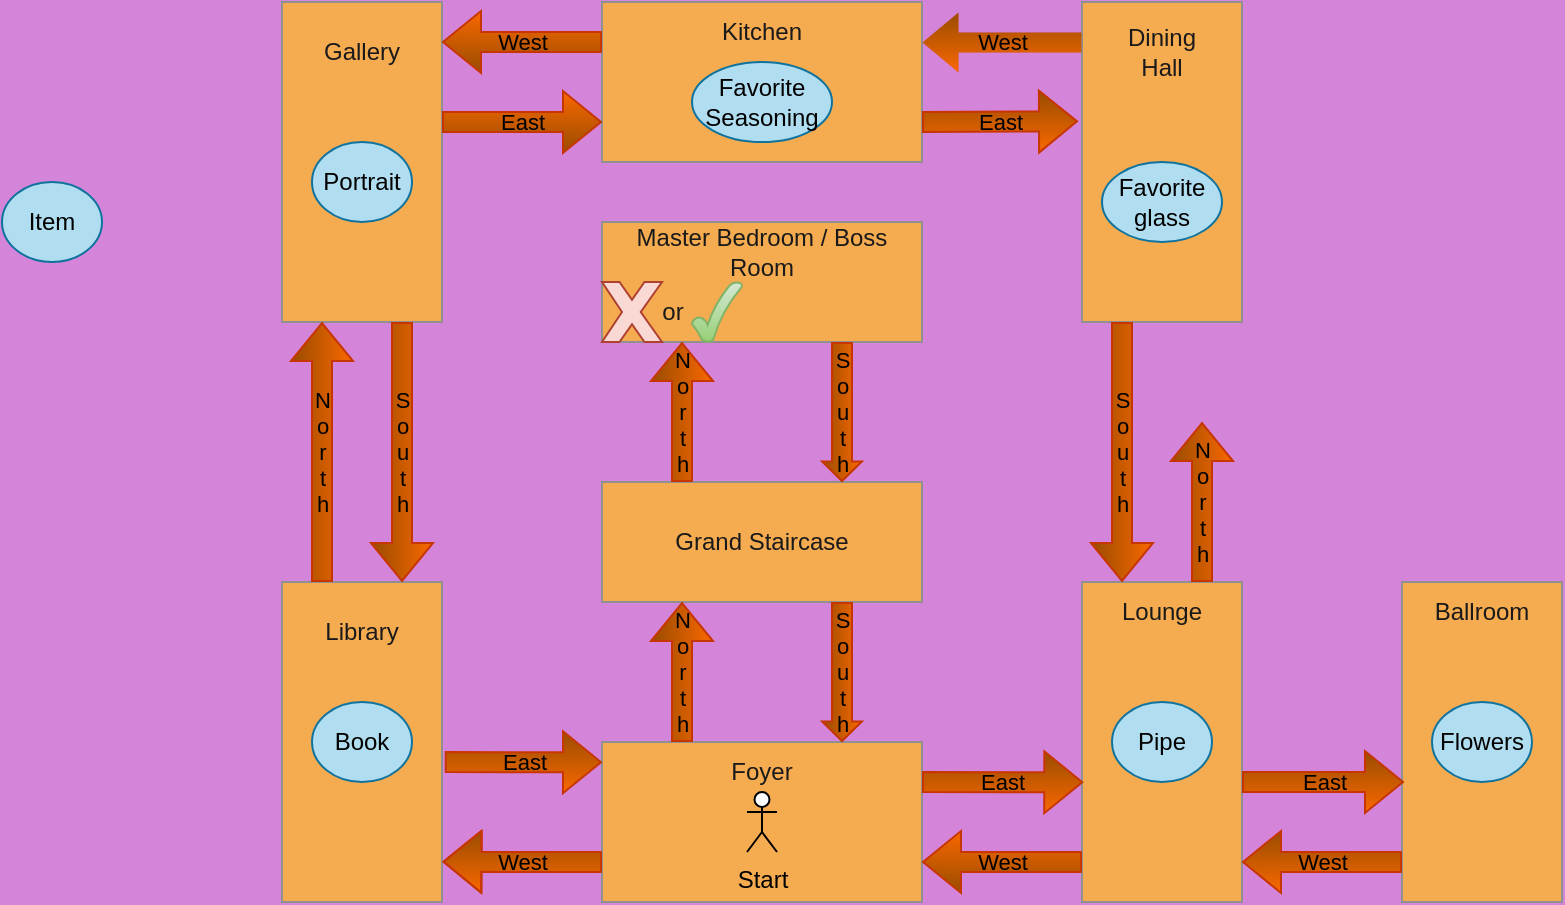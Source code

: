 <mxfile version="24.8.3">
  <diagram name="Page-1" id="j2JoLsDUlaS8TVAY6SCH">
    <mxGraphModel dx="934" dy="454" grid="1" gridSize="10" guides="1" tooltips="1" connect="1" arrows="1" fold="1" page="1" pageScale="1" pageWidth="850" pageHeight="1100" background="#D485D9" math="0" shadow="0">
      <root>
        <mxCell id="0" />
        <mxCell id="1" parent="0" />
        <mxCell id="WmfBzsvGKUfKijlTK8kG-2" value="" style="rounded=0;whiteSpace=wrap;html=1;labelBackgroundColor=none;fillColor=#F5AB50;strokeColor=#909090;fontColor=#1A1A1A;" parent="1" vertex="1">
          <mxGeometry x="320" y="640" width="160" height="80" as="geometry" />
        </mxCell>
        <mxCell id="WmfBzsvGKUfKijlTK8kG-3" value="Grand Staircase" style="rounded=0;whiteSpace=wrap;html=1;fillColor=#F5AB50;strokeColor=#909090;labelBackgroundColor=none;fontColor=#1A1A1A;" parent="1" vertex="1">
          <mxGeometry x="320" y="510" width="160" height="60" as="geometry" />
        </mxCell>
        <mxCell id="WmfBzsvGKUfKijlTK8kG-4" value="" style="rounded=0;whiteSpace=wrap;html=1;fillColor=#F5AB50;strokeColor=#909090;labelBackgroundColor=none;fontColor=#1A1A1A;" parent="1" vertex="1">
          <mxGeometry x="320" y="270" width="160" height="80" as="geometry" />
        </mxCell>
        <mxCell id="WmfBzsvGKUfKijlTK8kG-5" value="" style="rounded=0;whiteSpace=wrap;html=1;fillColor=#F5AB50;strokeColor=#909090;direction=south;labelBackgroundColor=none;fontColor=#1A1A1A;" parent="1" vertex="1">
          <mxGeometry x="560" y="560" width="80" height="160" as="geometry" />
        </mxCell>
        <mxCell id="WmfBzsvGKUfKijlTK8kG-7" value="" style="rounded=0;whiteSpace=wrap;html=1;fillColor=#F5AB50;strokeColor=#909090;direction=south;labelBackgroundColor=none;fontColor=#1A1A1A;" parent="1" vertex="1">
          <mxGeometry x="560" y="270" width="80" height="160" as="geometry" />
        </mxCell>
        <mxCell id="WmfBzsvGKUfKijlTK8kG-9" value="" style="rounded=0;whiteSpace=wrap;html=1;fillColor=#F5AB50;strokeColor=#909090;direction=south;labelBackgroundColor=none;fontColor=#1A1A1A;" parent="1" vertex="1">
          <mxGeometry x="160" y="560" width="80" height="160" as="geometry" />
        </mxCell>
        <mxCell id="WmfBzsvGKUfKijlTK8kG-10" value="" style="rounded=0;whiteSpace=wrap;html=1;fillColor=#F5AB50;strokeColor=#909090;direction=south;labelBackgroundColor=none;fontColor=#1A1A1A;" parent="1" vertex="1">
          <mxGeometry x="160" y="270" width="80" height="160" as="geometry" />
        </mxCell>
        <mxCell id="WmfBzsvGKUfKijlTK8kG-23" value="&lt;div&gt;N&lt;/div&gt;&lt;div&gt;o&lt;/div&gt;&lt;div&gt;r&lt;/div&gt;&lt;div&gt;t&lt;/div&gt;&lt;div&gt;h&lt;br&gt;&lt;/div&gt;" style="shape=flexArrow;endArrow=classic;html=1;rounded=0;exitX=0.25;exitY=0;exitDx=0;exitDy=0;strokeColor=#C73500;entryX=0.25;entryY=1;entryDx=0;entryDy=0;labelBackgroundColor=none;fontColor=default;fillColor=#fa6800;gradientColor=#994C00;gradientDirection=west;" parent="1" source="WmfBzsvGKUfKijlTK8kG-2" target="WmfBzsvGKUfKijlTK8kG-3" edge="1">
          <mxGeometry width="50" height="50" relative="1" as="geometry">
            <mxPoint x="360" y="630" as="sourcePoint" />
            <mxPoint x="339" y="560" as="targetPoint" />
          </mxGeometry>
        </mxCell>
        <mxCell id="WmfBzsvGKUfKijlTK8kG-25" value="&lt;div&gt;S&lt;br&gt;&lt;/div&gt;&lt;div&gt;o&lt;/div&gt;&lt;div&gt;u&lt;/div&gt;&lt;div&gt;t&lt;/div&gt;&lt;div&gt;h&lt;br&gt;&lt;/div&gt;" style="shape=flexArrow;endArrow=classic;html=1;rounded=0;entryX=0.75;entryY=0;entryDx=0;entryDy=0;endWidth=8.889;endSize=2.922;exitX=0.75;exitY=1;exitDx=0;exitDy=0;strokeColor=#C73500;labelBackgroundColor=none;fontColor=default;fillColor=#fa6800;gradientColor=#994C00;gradientDirection=west;" parent="1" source="WmfBzsvGKUfKijlTK8kG-3" target="WmfBzsvGKUfKijlTK8kG-2" edge="1">
          <mxGeometry width="50" height="50" relative="1" as="geometry">
            <mxPoint x="440" y="560" as="sourcePoint" />
            <mxPoint x="500" y="540" as="targetPoint" />
          </mxGeometry>
        </mxCell>
        <mxCell id="WmfBzsvGKUfKijlTK8kG-28" value="West" style="shape=flexArrow;endArrow=classic;html=1;rounded=0;exitX=0;exitY=0.75;exitDx=0;exitDy=0;strokeColor=#C73500;entryX=0.874;entryY=-0.003;entryDx=0;entryDy=0;entryPerimeter=0;labelBackgroundColor=none;fontColor=default;fillColor=#fa6800;gradientColor=#994C00;gradientDirection=north;" parent="1" source="WmfBzsvGKUfKijlTK8kG-2" target="WmfBzsvGKUfKijlTK8kG-9" edge="1">
          <mxGeometry width="50" height="50" relative="1" as="geometry">
            <mxPoint x="370" y="650" as="sourcePoint" />
            <mxPoint x="370" y="570" as="targetPoint" />
            <Array as="points">
              <mxPoint x="300" y="700" />
              <mxPoint x="280" y="700" />
            </Array>
          </mxGeometry>
        </mxCell>
        <mxCell id="WmfBzsvGKUfKijlTK8kG-29" value="East" style="shape=flexArrow;endArrow=classic;html=1;rounded=0;exitX=0.624;exitY=-0.017;exitDx=0;exitDy=0;strokeColor=#C73500;entryX=0;entryY=0.25;entryDx=0;entryDy=0;exitPerimeter=0;labelBackgroundColor=none;fontColor=default;fillColor=#fa6800;gradientColor=#994C00;gradientDirection=north;" parent="1" edge="1">
          <mxGeometry width="50" height="50" relative="1" as="geometry">
            <mxPoint x="241.36" y="650" as="sourcePoint" />
            <mxPoint x="320" y="650.16" as="targetPoint" />
          </mxGeometry>
        </mxCell>
        <mxCell id="WmfBzsvGKUfKijlTK8kG-31" value="&lt;div&gt;N&lt;/div&gt;&lt;div&gt;o&lt;/div&gt;&lt;div&gt;r&lt;/div&gt;&lt;div&gt;t&lt;/div&gt;&lt;div&gt;h&lt;br&gt;&lt;/div&gt;" style="shape=flexArrow;endArrow=classic;html=1;rounded=0;exitX=0;exitY=0.75;exitDx=0;exitDy=0;strokeColor=#C73500;entryX=1;entryY=0.75;entryDx=0;entryDy=0;labelBackgroundColor=none;fontColor=default;fillColor=#fa6800;gradientColor=#994C00;gradientDirection=west;" parent="1" source="WmfBzsvGKUfKijlTK8kG-9" target="WmfBzsvGKUfKijlTK8kG-10" edge="1">
          <mxGeometry width="50" height="50" relative="1" as="geometry">
            <mxPoint x="251.36" y="660" as="sourcePoint" />
            <mxPoint x="330" y="660.16" as="targetPoint" />
          </mxGeometry>
        </mxCell>
        <mxCell id="WmfBzsvGKUfKijlTK8kG-32" value="&lt;div&gt;S&lt;/div&gt;&lt;div&gt;o&lt;/div&gt;&lt;div&gt;u&lt;/div&gt;&lt;div&gt;t&lt;/div&gt;&lt;div&gt;h&lt;br&gt;&lt;/div&gt;" style="shape=flexArrow;endArrow=classic;html=1;rounded=0;exitX=1;exitY=0.25;exitDx=0;exitDy=0;strokeColor=#C73500;entryX=0;entryY=0.25;entryDx=0;entryDy=0;labelBackgroundColor=none;fontColor=default;fillColor=#fa6800;gradientColor=#994C00;gradientDirection=west;" parent="1" source="WmfBzsvGKUfKijlTK8kG-10" target="WmfBzsvGKUfKijlTK8kG-9" edge="1">
          <mxGeometry width="50" height="50" relative="1" as="geometry">
            <mxPoint x="261.36" y="670" as="sourcePoint" />
            <mxPoint x="340" y="670.16" as="targetPoint" />
          </mxGeometry>
        </mxCell>
        <mxCell id="WmfBzsvGKUfKijlTK8kG-33" value="East" style="shape=flexArrow;endArrow=classic;html=1;rounded=0;strokeColor=#C73500;entryX=0;entryY=0.75;entryDx=0;entryDy=0;labelBackgroundColor=none;fontColor=default;fillColor=#fa6800;gradientColor=#994C00;" parent="1" target="WmfBzsvGKUfKijlTK8kG-4" edge="1">
          <mxGeometry width="50" height="50" relative="1" as="geometry">
            <mxPoint x="240" y="330" as="sourcePoint" />
            <mxPoint x="350" y="680.16" as="targetPoint" />
          </mxGeometry>
        </mxCell>
        <mxCell id="WmfBzsvGKUfKijlTK8kG-34" value="West" style="shape=flexArrow;endArrow=classic;html=1;rounded=0;exitX=0;exitY=0.25;exitDx=0;exitDy=0;strokeColor=#C73500;labelBackgroundColor=none;fontColor=default;fillColor=#fa6800;gradientColor=#994C00;entryX=0.125;entryY=0;entryDx=0;entryDy=0;entryPerimeter=0;" parent="1" source="WmfBzsvGKUfKijlTK8kG-4" edge="1" target="WmfBzsvGKUfKijlTK8kG-10">
          <mxGeometry width="50" height="50" relative="1" as="geometry">
            <mxPoint x="252" y="390" as="sourcePoint" />
            <mxPoint x="260" y="290" as="targetPoint" />
          </mxGeometry>
        </mxCell>
        <mxCell id="WmfBzsvGKUfKijlTK8kG-35" value="West" style="shape=flexArrow;endArrow=classic;html=1;rounded=0;strokeColor=#C73500;labelBackgroundColor=none;fontColor=default;strokeWidth=0;flowAnimation=0;shadow=0;entryX=1;entryY=0.25;entryDx=0;entryDy=0;exitX=0.125;exitY=1.007;exitDx=0;exitDy=0;exitPerimeter=0;fillColor=#fa6800;gradientColor=#994C00;gradientDirection=north;" parent="1" source="WmfBzsvGKUfKijlTK8kG-7" target="WmfBzsvGKUfKijlTK8kG-4" edge="1">
          <mxGeometry width="50" height="50" relative="1" as="geometry">
            <mxPoint x="510" y="340" as="sourcePoint" />
            <mxPoint x="510" y="340" as="targetPoint" />
          </mxGeometry>
        </mxCell>
        <mxCell id="WmfBzsvGKUfKijlTK8kG-47" value="" style="edgeLabel;html=1;align=center;verticalAlign=middle;resizable=0;points=[];strokeColor=#909090;fontColor=#1A1A1A;fillColor=#F5AB50;labelBackgroundColor=none;" parent="WmfBzsvGKUfKijlTK8kG-35" vertex="1" connectable="0">
          <mxGeometry x="-0.267" relative="1" as="geometry">
            <mxPoint as="offset" />
          </mxGeometry>
        </mxCell>
        <mxCell id="WmfBzsvGKUfKijlTK8kG-48" value="" style="edgeLabel;html=1;align=center;verticalAlign=middle;resizable=0;points=[];strokeColor=#909090;fontColor=#1A1A1A;fillColor=#F5AB50;labelBackgroundColor=none;" parent="WmfBzsvGKUfKijlTK8kG-35" vertex="1" connectable="0">
          <mxGeometry x="0.572" y="-4" relative="1" as="geometry">
            <mxPoint as="offset" />
          </mxGeometry>
        </mxCell>
        <mxCell id="WmfBzsvGKUfKijlTK8kG-36" value="East" style="shape=flexArrow;endArrow=classic;html=1;rounded=0;strokeColor=#C73500;entryX=0.373;entryY=1.025;entryDx=0;entryDy=0;exitX=1;exitY=0.75;exitDx=0;exitDy=0;entryPerimeter=0;labelBackgroundColor=none;fontColor=default;fillColor=#fa6800;gradientColor=#994C00;gradientDirection=north;" parent="1" source="WmfBzsvGKUfKijlTK8kG-4" target="WmfBzsvGKUfKijlTK8kG-7" edge="1">
          <mxGeometry width="50" height="50" relative="1" as="geometry">
            <mxPoint x="260" y="400" as="sourcePoint" />
            <mxPoint x="340" y="400" as="targetPoint" />
          </mxGeometry>
        </mxCell>
        <mxCell id="WmfBzsvGKUfKijlTK8kG-49" value="" style="edgeLabel;html=1;align=center;verticalAlign=middle;resizable=0;points=[];strokeColor=#909090;fontColor=#1A1A1A;fillColor=#F5AB50;labelBackgroundColor=none;" parent="WmfBzsvGKUfKijlTK8kG-36" vertex="1" connectable="0">
          <mxGeometry x="-0.538" y="-1" relative="1" as="geometry">
            <mxPoint as="offset" />
          </mxGeometry>
        </mxCell>
        <mxCell id="WmfBzsvGKUfKijlTK8kG-37" value="East" style="shape=flexArrow;endArrow=classic;html=1;rounded=0;exitX=1;exitY=0.25;exitDx=0;exitDy=0;strokeColor=#C73500;entryX=0.626;entryY=0.992;entryDx=0;entryDy=0;entryPerimeter=0;labelBackgroundColor=none;fontColor=default;fillColor=#fa6800;gradientColor=#994C00;gradientDirection=north;" parent="1" source="WmfBzsvGKUfKijlTK8kG-2" target="WmfBzsvGKUfKijlTK8kG-5" edge="1">
          <mxGeometry width="50" height="50" relative="1" as="geometry">
            <mxPoint x="251.36" y="660" as="sourcePoint" />
            <mxPoint x="330" y="660.16" as="targetPoint" />
          </mxGeometry>
        </mxCell>
        <mxCell id="WmfBzsvGKUfKijlTK8kG-38" value="West" style="shape=flexArrow;endArrow=classic;html=1;rounded=0;strokeColor=#C73500;entryX=1;entryY=0.75;entryDx=0;entryDy=0;labelBackgroundColor=none;fontColor=default;fillColor=#fa6800;gradientColor=#994C00;" parent="1" target="WmfBzsvGKUfKijlTK8kG-2" edge="1">
          <mxGeometry width="50" height="50" relative="1" as="geometry">
            <mxPoint x="560" y="700" as="sourcePoint" />
            <mxPoint x="340" y="670.16" as="targetPoint" />
          </mxGeometry>
        </mxCell>
        <mxCell id="WmfBzsvGKUfKijlTK8kG-40" value="&lt;div&gt;S&lt;/div&gt;&lt;div&gt;o&lt;/div&gt;&lt;div&gt;u&lt;/div&gt;&lt;div&gt;t&lt;/div&gt;&lt;div&gt;h&lt;br&gt;&lt;/div&gt;" style="shape=flexArrow;endArrow=classic;html=1;rounded=0;exitX=1;exitY=0.75;exitDx=0;exitDy=0;strokeColor=#C73500;entryX=0;entryY=0.75;entryDx=0;entryDy=0;labelBackgroundColor=none;fontColor=default;fillColor=#fa6800;gradientColor=#994C00;gradientDirection=west;" parent="1" source="WmfBzsvGKUfKijlTK8kG-7" target="WmfBzsvGKUfKijlTK8kG-5" edge="1">
          <mxGeometry width="50" height="50" relative="1" as="geometry">
            <mxPoint x="271.36" y="680" as="sourcePoint" />
            <mxPoint x="350" y="680.16" as="targetPoint" />
          </mxGeometry>
        </mxCell>
        <mxCell id="WmfBzsvGKUfKijlTK8kG-41" value="&lt;div&gt;N&lt;/div&gt;&lt;div&gt;o&lt;/div&gt;&lt;div&gt;r&lt;/div&gt;&lt;div&gt;t&lt;/div&gt;&lt;div&gt;h&lt;br&gt;&lt;/div&gt;" style="shape=flexArrow;endArrow=classic;html=1;rounded=0;exitX=0;exitY=0.25;exitDx=0;exitDy=0;strokeColor=#C73500;labelBackgroundColor=none;fontColor=default;fillColor=#fa6800;gradientColor=#994C00;gradientDirection=west;" parent="1" source="WmfBzsvGKUfKijlTK8kG-5" edge="1">
          <mxGeometry width="50" height="50" relative="1" as="geometry">
            <mxPoint x="281.36" y="690" as="sourcePoint" />
            <mxPoint x="620" y="480" as="targetPoint" />
          </mxGeometry>
        </mxCell>
        <mxCell id="WmfBzsvGKUfKijlTK8kG-42" value="" style="rounded=0;whiteSpace=wrap;html=1;fillColor=#F5AB50;strokeColor=#909090;direction=south;labelBackgroundColor=none;fontColor=#1A1A1A;" parent="1" vertex="1">
          <mxGeometry x="720" y="560" width="80" height="160" as="geometry" />
        </mxCell>
        <mxCell id="WmfBzsvGKUfKijlTK8kG-44" value="East" style="shape=flexArrow;endArrow=classic;html=1;rounded=0;exitX=1;exitY=0.25;exitDx=0;exitDy=0;strokeColor=#C73500;entryX=0.626;entryY=0.992;entryDx=0;entryDy=0;entryPerimeter=0;labelBackgroundColor=none;fontColor=default;fillColor=#fa6800;gradientColor=#994C00;gradientDirection=north;" parent="1" edge="1">
          <mxGeometry width="50" height="50" relative="1" as="geometry">
            <mxPoint x="640" y="660" as="sourcePoint" />
            <mxPoint x="721" y="660" as="targetPoint" />
          </mxGeometry>
        </mxCell>
        <mxCell id="WmfBzsvGKUfKijlTK8kG-45" value="West" style="shape=flexArrow;endArrow=classic;html=1;rounded=0;strokeColor=#C73500;entryX=1;entryY=0.75;entryDx=0;entryDy=0;labelBackgroundColor=none;fontColor=default;fillColor=#fa6800;gradientColor=#994C00;gradientDirection=north;" parent="1" edge="1">
          <mxGeometry width="50" height="50" relative="1" as="geometry">
            <mxPoint x="720" y="700" as="sourcePoint" />
            <mxPoint x="640" y="700" as="targetPoint" />
          </mxGeometry>
        </mxCell>
        <mxCell id="WmfBzsvGKUfKijlTK8kG-52" value="Foyer" style="text;html=1;align=center;verticalAlign=middle;whiteSpace=wrap;rounded=0;fontColor=#1A1A1A;labelBackgroundColor=none;" parent="1" vertex="1">
          <mxGeometry x="370" y="640" width="60" height="30" as="geometry" />
        </mxCell>
        <mxCell id="WmfBzsvGKUfKijlTK8kG-53" value="Kitchen" style="text;html=1;align=center;verticalAlign=middle;whiteSpace=wrap;rounded=0;fontColor=#1A1A1A;labelBackgroundColor=none;" parent="1" vertex="1">
          <mxGeometry x="370" y="270" width="60" height="30" as="geometry" />
        </mxCell>
        <mxCell id="WmfBzsvGKUfKijlTK8kG-54" value="Ballroom" style="text;html=1;align=center;verticalAlign=middle;whiteSpace=wrap;rounded=0;fontColor=#1A1A1A;labelBackgroundColor=none;" parent="1" vertex="1">
          <mxGeometry x="730" y="560" width="60" height="30" as="geometry" />
        </mxCell>
        <mxCell id="WmfBzsvGKUfKijlTK8kG-55" value="Lounge" style="text;html=1;align=center;verticalAlign=middle;whiteSpace=wrap;rounded=0;fontColor=#1A1A1A;labelBackgroundColor=none;" parent="1" vertex="1">
          <mxGeometry x="570" y="560" width="60" height="30" as="geometry" />
        </mxCell>
        <mxCell id="WmfBzsvGKUfKijlTK8kG-59" value="&lt;div&gt;Dining Hall&lt;br&gt;&lt;/div&gt;" style="text;html=1;align=center;verticalAlign=middle;whiteSpace=wrap;rounded=0;fontColor=#1A1A1A;labelBackgroundColor=none;" parent="1" vertex="1">
          <mxGeometry x="570" y="280" width="60" height="30" as="geometry" />
        </mxCell>
        <mxCell id="WmfBzsvGKUfKijlTK8kG-60" value="Gallery" style="text;html=1;align=center;verticalAlign=middle;whiteSpace=wrap;rounded=0;fontColor=#1A1A1A;labelBackgroundColor=none;" parent="1" vertex="1">
          <mxGeometry x="170" y="280" width="60" height="30" as="geometry" />
        </mxCell>
        <mxCell id="WmfBzsvGKUfKijlTK8kG-61" value="Library" style="text;html=1;align=center;verticalAlign=middle;whiteSpace=wrap;rounded=0;fontColor=#1A1A1A;labelBackgroundColor=none;" parent="1" vertex="1">
          <mxGeometry x="170" y="570" width="60" height="30" as="geometry" />
        </mxCell>
        <mxCell id="zXMPwqCq9cuVaMNh0dmm-1" value="Start" style="shape=umlActor;verticalLabelPosition=bottom;verticalAlign=top;html=1;outlineConnect=0;" vertex="1" parent="1">
          <mxGeometry x="392.5" y="665" width="15" height="30" as="geometry" />
        </mxCell>
        <mxCell id="zXMPwqCq9cuVaMNh0dmm-3" value="Item" style="ellipse;whiteSpace=wrap;html=1;strokeColor=#10739e;fillColor=#b1ddf0;" vertex="1" parent="1">
          <mxGeometry x="20" y="360" width="50" height="40" as="geometry" />
        </mxCell>
        <mxCell id="zXMPwqCq9cuVaMNh0dmm-4" value="Portrait" style="ellipse;whiteSpace=wrap;html=1;strokeColor=#10739e;fillColor=#b1ddf0;" vertex="1" parent="1">
          <mxGeometry x="175" y="340" width="50" height="40" as="geometry" />
        </mxCell>
        <mxCell id="zXMPwqCq9cuVaMNh0dmm-5" value="&lt;div&gt;Favorite&lt;/div&gt;&lt;div&gt;Seasoning&lt;br&gt;&lt;/div&gt;" style="ellipse;whiteSpace=wrap;html=1;strokeColor=#10739e;fillColor=#b1ddf0;" vertex="1" parent="1">
          <mxGeometry x="365" y="300" width="70" height="40" as="geometry" />
        </mxCell>
        <mxCell id="zXMPwqCq9cuVaMNh0dmm-6" value="&lt;div&gt;Favorite&lt;/div&gt;&lt;div&gt;glass&lt;br&gt;&lt;/div&gt;" style="ellipse;whiteSpace=wrap;html=1;strokeColor=#10739e;fillColor=#b1ddf0;" vertex="1" parent="1">
          <mxGeometry x="570" y="350" width="60" height="40" as="geometry" />
        </mxCell>
        <mxCell id="zXMPwqCq9cuVaMNh0dmm-7" value="Book" style="ellipse;whiteSpace=wrap;html=1;strokeColor=#10739e;fillColor=#b1ddf0;" vertex="1" parent="1">
          <mxGeometry x="175" y="620" width="50" height="40" as="geometry" />
        </mxCell>
        <mxCell id="zXMPwqCq9cuVaMNh0dmm-8" value="Pipe" style="ellipse;whiteSpace=wrap;html=1;strokeColor=#10739e;fillColor=#b1ddf0;" vertex="1" parent="1">
          <mxGeometry x="575" y="620" width="50" height="40" as="geometry" />
        </mxCell>
        <mxCell id="zXMPwqCq9cuVaMNh0dmm-9" value="Flowers" style="ellipse;whiteSpace=wrap;html=1;strokeColor=#10739e;fillColor=#b1ddf0;" vertex="1" parent="1">
          <mxGeometry x="735" y="620" width="50" height="40" as="geometry" />
        </mxCell>
        <mxCell id="zXMPwqCq9cuVaMNh0dmm-13" value="" style="rounded=0;whiteSpace=wrap;html=1;fillColor=#F5AB50;strokeColor=#909090;labelBackgroundColor=none;fontColor=#1A1A1A;" vertex="1" parent="1">
          <mxGeometry x="320" y="380" width="160" height="60" as="geometry" />
        </mxCell>
        <mxCell id="WmfBzsvGKUfKijlTK8kG-58" value="Master Bedroom / Boss Room" style="text;html=1;align=center;verticalAlign=middle;whiteSpace=wrap;rounded=0;fontColor=#1A1A1A;labelBackgroundColor=none;" parent="1" vertex="1">
          <mxGeometry x="320" y="380" width="160" height="30" as="geometry" />
        </mxCell>
        <mxCell id="zXMPwqCq9cuVaMNh0dmm-20" value="&lt;div&gt;N&lt;/div&gt;&lt;div&gt;o&lt;/div&gt;&lt;div&gt;r&lt;/div&gt;&lt;div&gt;t&lt;/div&gt;&lt;div&gt;h&lt;br&gt;&lt;/div&gt;" style="shape=flexArrow;endArrow=classic;html=1;rounded=0;exitX=0.25;exitY=0;exitDx=0;exitDy=0;strokeColor=#C73500;entryX=0.25;entryY=1;entryDx=0;entryDy=0;labelBackgroundColor=none;fontColor=default;fillColor=#fa6800;gradientColor=#994C00;gradientDirection=west;" edge="1" parent="1">
          <mxGeometry width="50" height="50" relative="1" as="geometry">
            <mxPoint x="360" y="510" as="sourcePoint" />
            <mxPoint x="360" y="440" as="targetPoint" />
          </mxGeometry>
        </mxCell>
        <mxCell id="zXMPwqCq9cuVaMNh0dmm-21" value="&lt;div&gt;S&lt;br&gt;&lt;/div&gt;&lt;div&gt;o&lt;/div&gt;&lt;div&gt;u&lt;/div&gt;&lt;div&gt;t&lt;/div&gt;&lt;div&gt;h&lt;br&gt;&lt;/div&gt;" style="shape=flexArrow;endArrow=classic;html=1;rounded=0;entryX=0.75;entryY=0;entryDx=0;entryDy=0;endWidth=8.889;endSize=2.922;exitX=0.75;exitY=1;exitDx=0;exitDy=0;strokeColor=#C73500;labelBackgroundColor=none;fontColor=default;fillColor=#fa6800;gradientColor=#994C00;gradientDirection=west;" edge="1" parent="1">
          <mxGeometry width="50" height="50" relative="1" as="geometry">
            <mxPoint x="440" y="440" as="sourcePoint" />
            <mxPoint x="440" y="510" as="targetPoint" />
          </mxGeometry>
        </mxCell>
        <mxCell id="zXMPwqCq9cuVaMNh0dmm-22" value="" style="verticalLabelPosition=bottom;verticalAlign=top;html=1;shape=mxgraph.basic.x;strokeColor=#ae4132;fillColor=#fad9d5;" vertex="1" parent="1">
          <mxGeometry x="320" y="410" width="30" height="30" as="geometry" />
        </mxCell>
        <mxCell id="zXMPwqCq9cuVaMNh0dmm-24" value="" style="verticalLabelPosition=bottom;verticalAlign=top;html=1;shape=mxgraph.basic.tick;strokeColor=#82b366;fillColor=#d5e8d4;gradientColor=#97d077;" vertex="1" parent="1">
          <mxGeometry x="365" y="410" width="25" height="30" as="geometry" />
        </mxCell>
        <mxCell id="zXMPwqCq9cuVaMNh0dmm-26" value="or" style="text;html=1;align=center;verticalAlign=middle;resizable=0;points=[];autosize=1;strokeColor=none;fillColor=none;fontColor=#1A1A1A;" vertex="1" parent="1">
          <mxGeometry x="340" y="410" width="30" height="30" as="geometry" />
        </mxCell>
      </root>
    </mxGraphModel>
  </diagram>
</mxfile>
